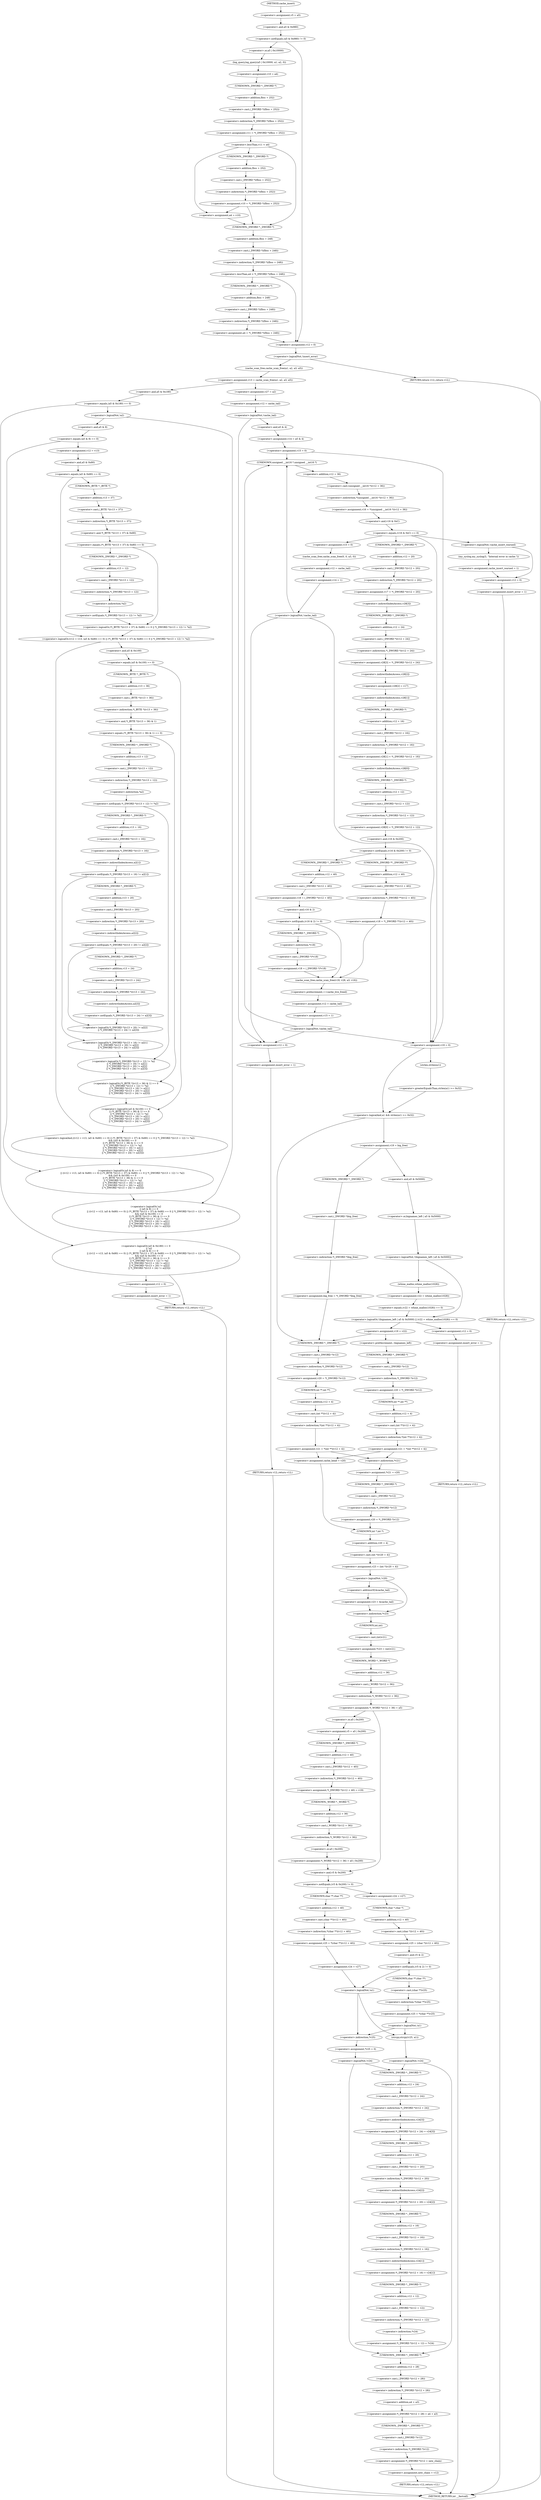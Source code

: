 digraph cache_insert {  
"1000146" [label = "(<operator>.assignment,v5 = a5)" ]
"1000150" [label = "(<operator>.notEquals,(a5 & 0x980) != 0)" ]
"1000151" [label = "(<operator>.and,a5 & 0x980)" ]
"1000156" [label = "(log_query,log_query(a5 | 0x10000, a1, a2, 0))" ]
"1000157" [label = "(<operator>.or,a5 | 0x10000)" ]
"1000163" [label = "(<operator>.assignment,v10 = a4)" ]
"1000166" [label = "(<operator>.assignment,v11 = *(_DWORD *)(fbss + 252))" ]
"1000168" [label = "(<operator>.indirection,*(_DWORD *)(fbss + 252))" ]
"1000169" [label = "(<operator>.cast,(_DWORD *)(fbss + 252))" ]
"1000170" [label = "(UNKNOWN,_DWORD *,_DWORD *)" ]
"1000171" [label = "(<operator>.addition,fbss + 252)" ]
"1000175" [label = "(<operator>.lessThan,v11 < a4)" ]
"1000178" [label = "(<operator>.assignment,v10 = *(_DWORD *)(fbss + 252))" ]
"1000180" [label = "(<operator>.indirection,*(_DWORD *)(fbss + 252))" ]
"1000181" [label = "(<operator>.cast,(_DWORD *)(fbss + 252))" ]
"1000182" [label = "(UNKNOWN,_DWORD *,_DWORD *)" ]
"1000183" [label = "(<operator>.addition,fbss + 252)" ]
"1000188" [label = "(<operator>.assignment,a4 = v10)" ]
"1000192" [label = "(<operator>.lessThan,a4 < *(_DWORD *)(fbss + 248))" ]
"1000194" [label = "(<operator>.indirection,*(_DWORD *)(fbss + 248))" ]
"1000195" [label = "(<operator>.cast,(_DWORD *)(fbss + 248))" ]
"1000196" [label = "(UNKNOWN,_DWORD *,_DWORD *)" ]
"1000197" [label = "(<operator>.addition,fbss + 248)" ]
"1000200" [label = "(<operator>.assignment,a4 = *(_DWORD *)(fbss + 248))" ]
"1000202" [label = "(<operator>.indirection,*(_DWORD *)(fbss + 248))" ]
"1000203" [label = "(<operator>.cast,(_DWORD *)(fbss + 248))" ]
"1000204" [label = "(UNKNOWN,_DWORD *,_DWORD *)" ]
"1000205" [label = "(<operator>.addition,fbss + 248)" ]
"1000208" [label = "(<operator>.assignment,v12 = 0)" ]
"1000212" [label = "(<operator>.logicalNot,!insert_error)" ]
"1000215" [label = "(<operator>.assignment,v13 = cache_scan_free(a1, a2, a3, a5))" ]
"1000217" [label = "(cache_scan_free,cache_scan_free(a1, a2, a3, a5))" ]
"1000226" [label = "(<operator>.logicalOr,(a5 & 0x180) == 0\n        || !a2\n        || (a5 & 8) == 0\n        || ((v12 = v13, (a5 & 0x80) == 0) || (*(_BYTE *)(v13 + 37) & 0x80) == 0 || *(_DWORD *)(v13 + 12) != *a2)\n        && ((a5 & 0x100) == 0\n         || (*(_BYTE *)(v13 + 36) & 1) == 0\n         || *(_DWORD *)(v13 + 12) != *a2\n         || *(_DWORD *)(v13 + 16) != a2[1]\n         || *(_DWORD *)(v13 + 20) != a2[2]\n         || *(_DWORD *)(v13 + 24) != a2[3]))" ]
"1000227" [label = "(<operator>.equals,(a5 & 0x180) == 0)" ]
"1000228" [label = "(<operator>.and,a5 & 0x180)" ]
"1000232" [label = "(<operator>.logicalOr,!a2\n        || (a5 & 8) == 0\n        || ((v12 = v13, (a5 & 0x80) == 0) || (*(_BYTE *)(v13 + 37) & 0x80) == 0 || *(_DWORD *)(v13 + 12) != *a2)\n        && ((a5 & 0x100) == 0\n         || (*(_BYTE *)(v13 + 36) & 1) == 0\n         || *(_DWORD *)(v13 + 12) != *a2\n         || *(_DWORD *)(v13 + 16) != a2[1]\n         || *(_DWORD *)(v13 + 20) != a2[2]\n         || *(_DWORD *)(v13 + 24) != a2[3]))" ]
"1000233" [label = "(<operator>.logicalNot,!a2)" ]
"1000235" [label = "(<operator>.logicalOr,(a5 & 8) == 0\n        || ((v12 = v13, (a5 & 0x80) == 0) || (*(_BYTE *)(v13 + 37) & 0x80) == 0 || *(_DWORD *)(v13 + 12) != *a2)\n        && ((a5 & 0x100) == 0\n         || (*(_BYTE *)(v13 + 36) & 1) == 0\n         || *(_DWORD *)(v13 + 12) != *a2\n         || *(_DWORD *)(v13 + 16) != a2[1]\n         || *(_DWORD *)(v13 + 20) != a2[2]\n         || *(_DWORD *)(v13 + 24) != a2[3]))" ]
"1000236" [label = "(<operator>.equals,(a5 & 8) == 0)" ]
"1000237" [label = "(<operator>.and,a5 & 8)" ]
"1000241" [label = "(<operator>.logicalAnd,((v12 = v13, (a5 & 0x80) == 0) || (*(_BYTE *)(v13 + 37) & 0x80) == 0 || *(_DWORD *)(v13 + 12) != *a2)\n        && ((a5 & 0x100) == 0\n         || (*(_BYTE *)(v13 + 36) & 1) == 0\n         || *(_DWORD *)(v13 + 12) != *a2\n         || *(_DWORD *)(v13 + 16) != a2[1]\n         || *(_DWORD *)(v13 + 20) != a2[2]\n         || *(_DWORD *)(v13 + 24) != a2[3]))" ]
"1000242" [label = "(<operator>.logicalOr,(v12 = v13, (a5 & 0x80) == 0) || (*(_BYTE *)(v13 + 37) & 0x80) == 0 || *(_DWORD *)(v13 + 12) != *a2)" ]
"1000244" [label = "(<operator>.assignment,v12 = v13)" ]
"1000247" [label = "(<operator>.equals,(a5 & 0x80) == 0)" ]
"1000248" [label = "(<operator>.and,a5 & 0x80)" ]
"1000252" [label = "(<operator>.logicalOr,(*(_BYTE *)(v13 + 37) & 0x80) == 0 || *(_DWORD *)(v13 + 12) != *a2)" ]
"1000253" [label = "(<operator>.equals,(*(_BYTE *)(v13 + 37) & 0x80) == 0)" ]
"1000254" [label = "(<operator>.and,*(_BYTE *)(v13 + 37) & 0x80)" ]
"1000255" [label = "(<operator>.indirection,*(_BYTE *)(v13 + 37))" ]
"1000256" [label = "(<operator>.cast,(_BYTE *)(v13 + 37))" ]
"1000257" [label = "(UNKNOWN,_BYTE *,_BYTE *)" ]
"1000258" [label = "(<operator>.addition,v13 + 37)" ]
"1000263" [label = "(<operator>.notEquals,*(_DWORD *)(v13 + 12) != *a2)" ]
"1000264" [label = "(<operator>.indirection,*(_DWORD *)(v13 + 12))" ]
"1000265" [label = "(<operator>.cast,(_DWORD *)(v13 + 12))" ]
"1000266" [label = "(UNKNOWN,_DWORD *,_DWORD *)" ]
"1000267" [label = "(<operator>.addition,v13 + 12)" ]
"1000270" [label = "(<operator>.indirection,*a2)" ]
"1000272" [label = "(<operator>.logicalOr,(a5 & 0x100) == 0\n         || (*(_BYTE *)(v13 + 36) & 1) == 0\n         || *(_DWORD *)(v13 + 12) != *a2\n         || *(_DWORD *)(v13 + 16) != a2[1]\n         || *(_DWORD *)(v13 + 20) != a2[2]\n         || *(_DWORD *)(v13 + 24) != a2[3])" ]
"1000273" [label = "(<operator>.equals,(a5 & 0x100) == 0)" ]
"1000274" [label = "(<operator>.and,a5 & 0x100)" ]
"1000278" [label = "(<operator>.logicalOr,(*(_BYTE *)(v13 + 36) & 1) == 0\n         || *(_DWORD *)(v13 + 12) != *a2\n         || *(_DWORD *)(v13 + 16) != a2[1]\n         || *(_DWORD *)(v13 + 20) != a2[2]\n         || *(_DWORD *)(v13 + 24) != a2[3])" ]
"1000279" [label = "(<operator>.equals,(*(_BYTE *)(v13 + 36) & 1) == 0)" ]
"1000280" [label = "(<operator>.and,*(_BYTE *)(v13 + 36) & 1)" ]
"1000281" [label = "(<operator>.indirection,*(_BYTE *)(v13 + 36))" ]
"1000282" [label = "(<operator>.cast,(_BYTE *)(v13 + 36))" ]
"1000283" [label = "(UNKNOWN,_BYTE *,_BYTE *)" ]
"1000284" [label = "(<operator>.addition,v13 + 36)" ]
"1000289" [label = "(<operator>.logicalOr,*(_DWORD *)(v13 + 12) != *a2\n         || *(_DWORD *)(v13 + 16) != a2[1]\n         || *(_DWORD *)(v13 + 20) != a2[2]\n         || *(_DWORD *)(v13 + 24) != a2[3])" ]
"1000290" [label = "(<operator>.notEquals,*(_DWORD *)(v13 + 12) != *a2)" ]
"1000291" [label = "(<operator>.indirection,*(_DWORD *)(v13 + 12))" ]
"1000292" [label = "(<operator>.cast,(_DWORD *)(v13 + 12))" ]
"1000293" [label = "(UNKNOWN,_DWORD *,_DWORD *)" ]
"1000294" [label = "(<operator>.addition,v13 + 12)" ]
"1000297" [label = "(<operator>.indirection,*a2)" ]
"1000299" [label = "(<operator>.logicalOr,*(_DWORD *)(v13 + 16) != a2[1]\n         || *(_DWORD *)(v13 + 20) != a2[2]\n         || *(_DWORD *)(v13 + 24) != a2[3])" ]
"1000300" [label = "(<operator>.notEquals,*(_DWORD *)(v13 + 16) != a2[1])" ]
"1000301" [label = "(<operator>.indirection,*(_DWORD *)(v13 + 16))" ]
"1000302" [label = "(<operator>.cast,(_DWORD *)(v13 + 16))" ]
"1000303" [label = "(UNKNOWN,_DWORD *,_DWORD *)" ]
"1000304" [label = "(<operator>.addition,v13 + 16)" ]
"1000307" [label = "(<operator>.indirectIndexAccess,a2[1])" ]
"1000310" [label = "(<operator>.logicalOr,*(_DWORD *)(v13 + 20) != a2[2]\n         || *(_DWORD *)(v13 + 24) != a2[3])" ]
"1000311" [label = "(<operator>.notEquals,*(_DWORD *)(v13 + 20) != a2[2])" ]
"1000312" [label = "(<operator>.indirection,*(_DWORD *)(v13 + 20))" ]
"1000313" [label = "(<operator>.cast,(_DWORD *)(v13 + 20))" ]
"1000314" [label = "(UNKNOWN,_DWORD *,_DWORD *)" ]
"1000315" [label = "(<operator>.addition,v13 + 20)" ]
"1000318" [label = "(<operator>.indirectIndexAccess,a2[2])" ]
"1000321" [label = "(<operator>.notEquals,*(_DWORD *)(v13 + 24) != a2[3])" ]
"1000322" [label = "(<operator>.indirection,*(_DWORD *)(v13 + 24))" ]
"1000323" [label = "(<operator>.cast,(_DWORD *)(v13 + 24))" ]
"1000324" [label = "(UNKNOWN,_DWORD *,_DWORD *)" ]
"1000325" [label = "(<operator>.addition,v13 + 24)" ]
"1000328" [label = "(<operator>.indirectIndexAccess,a2[3])" ]
"1000332" [label = "(<operator>.assignment,v12 = 0)" ]
"1000335" [label = "(<operator>.assignment,insert_error = 1)" ]
"1000338" [label = "(RETURN,return v12;,return v12;)" ]
"1000340" [label = "(<operator>.assignment,v27 = a2)" ]
"1000343" [label = "(<operator>.assignment,v12 = cache_tail)" ]
"1000347" [label = "(<operator>.logicalNot,!cache_tail)" ]
"1000351" [label = "(<operator>.assignment,v12 = 0)" ]
"1000354" [label = "(<operator>.assignment,insert_error = 1)" ]
"1000357" [label = "(RETURN,return v12;,return v12;)" ]
"1000359" [label = "(<operator>.assignment,v14 = a5 & 4)" ]
"1000361" [label = "(<operator>.and,a5 & 4)" ]
"1000364" [label = "(<operator>.assignment,v15 = 0)" ]
"1000370" [label = "(<operator>.assignment,v16 = *(unsigned __int16 *)(v12 + 36))" ]
"1000372" [label = "(<operator>.indirection,*(unsigned __int16 *)(v12 + 36))" ]
"1000373" [label = "(<operator>.cast,(unsigned __int16 *)(v12 + 36))" ]
"1000374" [label = "(UNKNOWN,unsigned __int16 *,unsigned __int16 *)" ]
"1000375" [label = "(<operator>.addition,v12 + 36)" ]
"1000379" [label = "(<operator>.equals,(v16 & 0xC) == 0)" ]
"1000380" [label = "(<operator>.and,v16 & 0xC)" ]
"1000389" [label = "(<operator>.logicalNot,!cache_insert_warned)" ]
"1000392" [label = "(my_syslog,my_syslog(3, \"Internal error in cache.\"))" ]
"1000395" [label = "(<operator>.assignment,cache_insert_warned = 1)" ]
"1000398" [label = "(<operator>.assignment,v12 = 0)" ]
"1000401" [label = "(<operator>.assignment,insert_error = 1)" ]
"1000404" [label = "(RETURN,return v12;,return v12;)" ]
"1000409" [label = "(<operator>.assignment,v17 = *(_DWORD *)(v12 + 20))" ]
"1000411" [label = "(<operator>.indirection,*(_DWORD *)(v12 + 20))" ]
"1000412" [label = "(<operator>.cast,(_DWORD *)(v12 + 20))" ]
"1000413" [label = "(UNKNOWN,_DWORD *,_DWORD *)" ]
"1000414" [label = "(<operator>.addition,v12 + 20)" ]
"1000417" [label = "(<operator>.assignment,v28[3] = *(_DWORD *)(v12 + 24))" ]
"1000418" [label = "(<operator>.indirectIndexAccess,v28[3])" ]
"1000421" [label = "(<operator>.indirection,*(_DWORD *)(v12 + 24))" ]
"1000422" [label = "(<operator>.cast,(_DWORD *)(v12 + 24))" ]
"1000423" [label = "(UNKNOWN,_DWORD *,_DWORD *)" ]
"1000424" [label = "(<operator>.addition,v12 + 24)" ]
"1000427" [label = "(<operator>.assignment,v28[2] = v17)" ]
"1000428" [label = "(<operator>.indirectIndexAccess,v28[2])" ]
"1000432" [label = "(<operator>.assignment,v28[1] = *(_DWORD *)(v12 + 16))" ]
"1000433" [label = "(<operator>.indirectIndexAccess,v28[1])" ]
"1000436" [label = "(<operator>.indirection,*(_DWORD *)(v12 + 16))" ]
"1000437" [label = "(<operator>.cast,(_DWORD *)(v12 + 16))" ]
"1000438" [label = "(UNKNOWN,_DWORD *,_DWORD *)" ]
"1000439" [label = "(<operator>.addition,v12 + 16)" ]
"1000442" [label = "(<operator>.assignment,v28[0] = *(_DWORD *)(v12 + 12))" ]
"1000443" [label = "(<operator>.indirectIndexAccess,v28[0])" ]
"1000446" [label = "(<operator>.indirection,*(_DWORD *)(v12 + 12))" ]
"1000447" [label = "(<operator>.cast,(_DWORD *)(v12 + 12))" ]
"1000448" [label = "(UNKNOWN,_DWORD *,_DWORD *)" ]
"1000449" [label = "(<operator>.addition,v12 + 12)" ]
"1000453" [label = "(<operator>.notEquals,(v16 & 0x200) != 0)" ]
"1000454" [label = "(<operator>.and,v16 & 0x200)" ]
"1000459" [label = "(<operator>.assignment,v18 = *(_DWORD **)(v12 + 40))" ]
"1000461" [label = "(<operator>.indirection,*(_DWORD **)(v12 + 40))" ]
"1000462" [label = "(<operator>.cast,(_DWORD **)(v12 + 40))" ]
"1000463" [label = "(UNKNOWN,_DWORD **,_DWORD **)" ]
"1000464" [label = "(<operator>.addition,v12 + 40)" ]
"1000469" [label = "(<operator>.assignment,v18 = (_DWORD *)(v12 + 40))" ]
"1000471" [label = "(<operator>.cast,(_DWORD *)(v12 + 40))" ]
"1000472" [label = "(UNKNOWN,_DWORD *,_DWORD *)" ]
"1000473" [label = "(<operator>.addition,v12 + 40)" ]
"1000477" [label = "(<operator>.notEquals,(v16 & 2) != 0)" ]
"1000478" [label = "(<operator>.and,v16 & 2)" ]
"1000482" [label = "(<operator>.assignment,v18 = (_DWORD *)*v18)" ]
"1000484" [label = "(<operator>.cast,(_DWORD *)*v18)" ]
"1000485" [label = "(UNKNOWN,_DWORD *,_DWORD *)" ]
"1000486" [label = "(<operator>.indirection,*v18)" ]
"1000488" [label = "(cache_scan_free,cache_scan_free(v18, v28, a3, v16))" ]
"1000493" [label = "(<operator>.preIncrement,++cache_live_freed)" ]
"1000495" [label = "(<operator>.assignment,v12 = cache_tail)" ]
"1000498" [label = "(<operator>.assignment,v15 = 1)" ]
"1000502" [label = "(<operator>.logicalNot,!cache_tail)" ]
"1000507" [label = "(<operator>.assignment,v15 = 0)" ]
"1000510" [label = "(cache_scan_free,cache_scan_free(0, 0, a3, 0))" ]
"1000515" [label = "(<operator>.assignment,v12 = cache_tail)" ]
"1000518" [label = "(<operator>.assignment,v14 = 1)" ]
"1000522" [label = "(<operator>.logicalNot,!cache_tail)" ]
"1000525" [label = "(<operator>.assignment,v19 = 0)" ]
"1000529" [label = "(<operator>.logicalAnd,a1 && strlen(a1) >= 0x32)" ]
"1000531" [label = "(<operator>.greaterEqualsThan,strlen(a1) >= 0x32)" ]
"1000532" [label = "(strlen,strlen(a1))" ]
"1000536" [label = "(<operator>.assignment,v19 = big_free)" ]
"1000542" [label = "(<operator>.assignment,big_free = *(_DWORD *)big_free)" ]
"1000544" [label = "(<operator>.indirection,*(_DWORD *)big_free)" ]
"1000545" [label = "(<operator>.cast,(_DWORD *)big_free)" ]
"1000546" [label = "(UNKNOWN,_DWORD *,_DWORD *)" ]
"1000551" [label = "(<operator>.logicalOr,!(bignames_left | a5 & 0x5000) || (v22 = whine_malloc(1028)) == 0)" ]
"1000552" [label = "(<operator>.logicalNot,!(bignames_left | a5 & 0x5000))" ]
"1000553" [label = "(<operator>.or,bignames_left | a5 & 0x5000)" ]
"1000555" [label = "(<operator>.and,a5 & 0x5000)" ]
"1000558" [label = "(<operator>.equals,(v22 = whine_malloc(1028)) == 0)" ]
"1000559" [label = "(<operator>.assignment,v22 = whine_malloc(1028))" ]
"1000561" [label = "(whine_malloc,whine_malloc(1028))" ]
"1000565" [label = "(<operator>.assignment,v12 = 0)" ]
"1000568" [label = "(<operator>.assignment,insert_error = 1)" ]
"1000571" [label = "(RETURN,return v12;,return v12;)" ]
"1000573" [label = "(<operator>.assignment,v19 = v22)" ]
"1000579" [label = "(<operator>.preDecrement,--bignames_left)" ]
"1000581" [label = "(<operator>.assignment,v20 = *(_DWORD *)v12)" ]
"1000583" [label = "(<operator>.indirection,*(_DWORD *)v12)" ]
"1000584" [label = "(<operator>.cast,(_DWORD *)v12)" ]
"1000585" [label = "(UNKNOWN,_DWORD *,_DWORD *)" ]
"1000587" [label = "(<operator>.assignment,v21 = *(int **)(v12 + 4))" ]
"1000589" [label = "(<operator>.indirection,*(int **)(v12 + 4))" ]
"1000590" [label = "(<operator>.cast,(int **)(v12 + 4))" ]
"1000591" [label = "(UNKNOWN,int **,int **)" ]
"1000592" [label = "(<operator>.addition,v12 + 4)" ]
"1000599" [label = "(<operator>.assignment,v20 = *(_DWORD *)v12)" ]
"1000601" [label = "(<operator>.indirection,*(_DWORD *)v12)" ]
"1000602" [label = "(<operator>.cast,(_DWORD *)v12)" ]
"1000603" [label = "(UNKNOWN,_DWORD *,_DWORD *)" ]
"1000605" [label = "(<operator>.assignment,v21 = *(int **)(v12 + 4))" ]
"1000607" [label = "(<operator>.indirection,*(int **)(v12 + 4))" ]
"1000608" [label = "(<operator>.cast,(int **)(v12 + 4))" ]
"1000609" [label = "(UNKNOWN,int **,int **)" ]
"1000610" [label = "(<operator>.addition,v12 + 4)" ]
"1000617" [label = "(<operator>.assignment,*v21 = v20)" ]
"1000618" [label = "(<operator>.indirection,*v21)" ]
"1000621" [label = "(<operator>.assignment,v20 = *(_DWORD *)v12)" ]
"1000623" [label = "(<operator>.indirection,*(_DWORD *)v12)" ]
"1000624" [label = "(<operator>.cast,(_DWORD *)v12)" ]
"1000625" [label = "(UNKNOWN,_DWORD *,_DWORD *)" ]
"1000629" [label = "(<operator>.assignment,cache_head = v20)" ]
"1000633" [label = "(<operator>.assignment,v23 = (int *)(v20 + 4))" ]
"1000635" [label = "(<operator>.cast,(int *)(v20 + 4))" ]
"1000636" [label = "(UNKNOWN,int *,int *)" ]
"1000637" [label = "(<operator>.addition,v20 + 4)" ]
"1000641" [label = "(<operator>.logicalNot,!v20)" ]
"1000643" [label = "(<operator>.assignment,v23 = &cache_tail)" ]
"1000645" [label = "(<operator>.addressOf,&cache_tail)" ]
"1000647" [label = "(<operator>.assignment,*v23 = (int)v21)" ]
"1000648" [label = "(<operator>.indirection,*v23)" ]
"1000650" [label = "(<operator>.cast,(int)v21)" ]
"1000651" [label = "(UNKNOWN,int,int)" ]
"1000653" [label = "(<operator>.assignment,*(_WORD *)(v12 + 36) = a5)" ]
"1000654" [label = "(<operator>.indirection,*(_WORD *)(v12 + 36))" ]
"1000655" [label = "(<operator>.cast,(_WORD *)(v12 + 36))" ]
"1000656" [label = "(UNKNOWN,_WORD *,_WORD *)" ]
"1000657" [label = "(<operator>.addition,v12 + 36)" ]
"1000664" [label = "(<operator>.assignment,v5 = a5 | 0x200)" ]
"1000666" [label = "(<operator>.or,a5 | 0x200)" ]
"1000669" [label = "(<operator>.assignment,*(_DWORD *)(v12 + 40) = v19)" ]
"1000670" [label = "(<operator>.indirection,*(_DWORD *)(v12 + 40))" ]
"1000671" [label = "(<operator>.cast,(_DWORD *)(v12 + 40))" ]
"1000672" [label = "(UNKNOWN,_DWORD *,_DWORD *)" ]
"1000673" [label = "(<operator>.addition,v12 + 40)" ]
"1000677" [label = "(<operator>.assignment,*(_WORD *)(v12 + 36) = a5 | 0x200)" ]
"1000678" [label = "(<operator>.indirection,*(_WORD *)(v12 + 36))" ]
"1000679" [label = "(<operator>.cast,(_WORD *)(v12 + 36))" ]
"1000680" [label = "(UNKNOWN,_WORD *,_WORD *)" ]
"1000681" [label = "(<operator>.addition,v12 + 36)" ]
"1000684" [label = "(<operator>.or,a5 | 0x200)" ]
"1000688" [label = "(<operator>.notEquals,(v5 & 0x200) != 0)" ]
"1000689" [label = "(<operator>.and,v5 & 0x200)" ]
"1000694" [label = "(<operator>.assignment,v25 = *(char **)(v12 + 40))" ]
"1000696" [label = "(<operator>.indirection,*(char **)(v12 + 40))" ]
"1000697" [label = "(<operator>.cast,(char **)(v12 + 40))" ]
"1000698" [label = "(UNKNOWN,char **,char **)" ]
"1000699" [label = "(<operator>.addition,v12 + 40)" ]
"1000702" [label = "(<operator>.assignment,v24 = v27)" ]
"1000707" [label = "(<operator>.assignment,v24 = v27)" ]
"1000710" [label = "(<operator>.assignment,v25 = (char *)(v12 + 40))" ]
"1000712" [label = "(<operator>.cast,(char *)(v12 + 40))" ]
"1000713" [label = "(UNKNOWN,char *,char *)" ]
"1000714" [label = "(<operator>.addition,v12 + 40)" ]
"1000718" [label = "(<operator>.notEquals,(v5 & 2) != 0)" ]
"1000719" [label = "(<operator>.and,v5 & 2)" ]
"1000724" [label = "(<operator>.assignment,v25 = *(char **)v25)" ]
"1000726" [label = "(<operator>.indirection,*(char **)v25)" ]
"1000727" [label = "(<operator>.cast,(char **)v25)" ]
"1000728" [label = "(UNKNOWN,char **,char **)" ]
"1000731" [label = "(<operator>.logicalNot,!a1)" ]
"1000735" [label = "(<operator>.assignment,*v25 = 0)" ]
"1000736" [label = "(<operator>.indirection,*v25)" ]
"1000740" [label = "(<operator>.logicalNot,!v24)" ]
"1000744" [label = "(<operator>.assignment,*(_DWORD *)(v12 + 28) = a4 + a3)" ]
"1000745" [label = "(<operator>.indirection,*(_DWORD *)(v12 + 28))" ]
"1000746" [label = "(<operator>.cast,(_DWORD *)(v12 + 28))" ]
"1000747" [label = "(UNKNOWN,_DWORD *,_DWORD *)" ]
"1000748" [label = "(<operator>.addition,v12 + 28)" ]
"1000751" [label = "(<operator>.addition,a4 + a3)" ]
"1000754" [label = "(<operator>.assignment,*(_DWORD *)v12 = new_chain)" ]
"1000755" [label = "(<operator>.indirection,*(_DWORD *)v12)" ]
"1000756" [label = "(<operator>.cast,(_DWORD *)v12)" ]
"1000757" [label = "(UNKNOWN,_DWORD *,_DWORD *)" ]
"1000760" [label = "(<operator>.assignment,new_chain = v12)" ]
"1000763" [label = "(RETURN,return v12;,return v12;)" ]
"1000766" [label = "(<operator>.assignment,*(_DWORD *)(v12 + 24) = v24[3])" ]
"1000767" [label = "(<operator>.indirection,*(_DWORD *)(v12 + 24))" ]
"1000768" [label = "(<operator>.cast,(_DWORD *)(v12 + 24))" ]
"1000769" [label = "(UNKNOWN,_DWORD *,_DWORD *)" ]
"1000770" [label = "(<operator>.addition,v12 + 24)" ]
"1000773" [label = "(<operator>.indirectIndexAccess,v24[3])" ]
"1000776" [label = "(<operator>.assignment,*(_DWORD *)(v12 + 20) = v24[2])" ]
"1000777" [label = "(<operator>.indirection,*(_DWORD *)(v12 + 20))" ]
"1000778" [label = "(<operator>.cast,(_DWORD *)(v12 + 20))" ]
"1000779" [label = "(UNKNOWN,_DWORD *,_DWORD *)" ]
"1000780" [label = "(<operator>.addition,v12 + 20)" ]
"1000783" [label = "(<operator>.indirectIndexAccess,v24[2])" ]
"1000786" [label = "(<operator>.assignment,*(_DWORD *)(v12 + 16) = v24[1])" ]
"1000787" [label = "(<operator>.indirection,*(_DWORD *)(v12 + 16))" ]
"1000788" [label = "(<operator>.cast,(_DWORD *)(v12 + 16))" ]
"1000789" [label = "(UNKNOWN,_DWORD *,_DWORD *)" ]
"1000790" [label = "(<operator>.addition,v12 + 16)" ]
"1000793" [label = "(<operator>.indirectIndexAccess,v24[1])" ]
"1000796" [label = "(<operator>.assignment,*(_DWORD *)(v12 + 12) = *v24)" ]
"1000797" [label = "(<operator>.indirection,*(_DWORD *)(v12 + 12))" ]
"1000798" [label = "(<operator>.cast,(_DWORD *)(v12 + 12))" ]
"1000799" [label = "(UNKNOWN,_DWORD *,_DWORD *)" ]
"1000800" [label = "(<operator>.addition,v12 + 12)" ]
"1000803" [label = "(<operator>.indirection,*v24)" ]
"1000807" [label = "(strcpy,strcpy(v25, a1))" ]
"1000811" [label = "(<operator>.logicalNot,!v24)" ]
"1000816" [label = "(<operator>.logicalNot,!a1)" ]
"1000820" [label = "(RETURN,return v12;,return v12;)" ]
"1000120" [label = "(METHOD,cache_insert)" ]
"1000822" [label = "(METHOD_RETURN,int __fastcall)" ]
  "1000146" -> "1000151" 
  "1000150" -> "1000157" 
  "1000150" -> "1000208" 
  "1000151" -> "1000150" 
  "1000156" -> "1000163" 
  "1000157" -> "1000156" 
  "1000163" -> "1000170" 
  "1000166" -> "1000175" 
  "1000168" -> "1000166" 
  "1000169" -> "1000168" 
  "1000170" -> "1000171" 
  "1000171" -> "1000169" 
  "1000175" -> "1000182" 
  "1000175" -> "1000188" 
  "1000175" -> "1000196" 
  "1000178" -> "1000188" 
  "1000178" -> "1000196" 
  "1000180" -> "1000178" 
  "1000181" -> "1000180" 
  "1000182" -> "1000183" 
  "1000183" -> "1000181" 
  "1000188" -> "1000196" 
  "1000192" -> "1000204" 
  "1000192" -> "1000208" 
  "1000194" -> "1000192" 
  "1000195" -> "1000194" 
  "1000196" -> "1000197" 
  "1000197" -> "1000195" 
  "1000200" -> "1000208" 
  "1000202" -> "1000200" 
  "1000203" -> "1000202" 
  "1000204" -> "1000205" 
  "1000205" -> "1000203" 
  "1000208" -> "1000212" 
  "1000212" -> "1000217" 
  "1000212" -> "1000820" 
  "1000215" -> "1000228" 
  "1000215" -> "1000340" 
  "1000217" -> "1000215" 
  "1000226" -> "1000332" 
  "1000226" -> "1000338" 
  "1000227" -> "1000226" 
  "1000227" -> "1000233" 
  "1000228" -> "1000227" 
  "1000232" -> "1000226" 
  "1000233" -> "1000232" 
  "1000233" -> "1000237" 
  "1000235" -> "1000232" 
  "1000236" -> "1000235" 
  "1000236" -> "1000244" 
  "1000237" -> "1000236" 
  "1000241" -> "1000235" 
  "1000242" -> "1000241" 
  "1000242" -> "1000274" 
  "1000244" -> "1000248" 
  "1000247" -> "1000257" 
  "1000247" -> "1000242" 
  "1000248" -> "1000247" 
  "1000252" -> "1000242" 
  "1000253" -> "1000266" 
  "1000253" -> "1000252" 
  "1000254" -> "1000253" 
  "1000255" -> "1000254" 
  "1000256" -> "1000255" 
  "1000257" -> "1000258" 
  "1000258" -> "1000256" 
  "1000263" -> "1000252" 
  "1000264" -> "1000270" 
  "1000265" -> "1000264" 
  "1000266" -> "1000267" 
  "1000267" -> "1000265" 
  "1000270" -> "1000263" 
  "1000272" -> "1000241" 
  "1000273" -> "1000283" 
  "1000273" -> "1000272" 
  "1000274" -> "1000273" 
  "1000278" -> "1000272" 
  "1000279" -> "1000293" 
  "1000279" -> "1000278" 
  "1000280" -> "1000279" 
  "1000281" -> "1000280" 
  "1000282" -> "1000281" 
  "1000283" -> "1000284" 
  "1000284" -> "1000282" 
  "1000289" -> "1000278" 
  "1000290" -> "1000303" 
  "1000290" -> "1000289" 
  "1000291" -> "1000297" 
  "1000292" -> "1000291" 
  "1000293" -> "1000294" 
  "1000294" -> "1000292" 
  "1000297" -> "1000290" 
  "1000299" -> "1000289" 
  "1000300" -> "1000314" 
  "1000300" -> "1000299" 
  "1000301" -> "1000307" 
  "1000302" -> "1000301" 
  "1000303" -> "1000304" 
  "1000304" -> "1000302" 
  "1000307" -> "1000300" 
  "1000310" -> "1000299" 
  "1000311" -> "1000324" 
  "1000311" -> "1000310" 
  "1000312" -> "1000318" 
  "1000313" -> "1000312" 
  "1000314" -> "1000315" 
  "1000315" -> "1000313" 
  "1000318" -> "1000311" 
  "1000321" -> "1000310" 
  "1000322" -> "1000328" 
  "1000323" -> "1000322" 
  "1000324" -> "1000325" 
  "1000325" -> "1000323" 
  "1000328" -> "1000321" 
  "1000332" -> "1000335" 
  "1000335" -> "1000338" 
  "1000338" -> "1000822" 
  "1000340" -> "1000343" 
  "1000343" -> "1000347" 
  "1000347" -> "1000351" 
  "1000347" -> "1000361" 
  "1000351" -> "1000354" 
  "1000354" -> "1000357" 
  "1000357" -> "1000822" 
  "1000359" -> "1000364" 
  "1000361" -> "1000359" 
  "1000364" -> "1000374" 
  "1000364" -> "1000525" 
  "1000370" -> "1000380" 
  "1000372" -> "1000370" 
  "1000373" -> "1000372" 
  "1000374" -> "1000375" 
  "1000375" -> "1000373" 
  "1000379" -> "1000525" 
  "1000379" -> "1000389" 
  "1000379" -> "1000413" 
  "1000379" -> "1000507" 
  "1000380" -> "1000379" 
  "1000389" -> "1000392" 
  "1000389" -> "1000398" 
  "1000392" -> "1000395" 
  "1000395" -> "1000398" 
  "1000398" -> "1000401" 
  "1000401" -> "1000404" 
  "1000404" -> "1000822" 
  "1000409" -> "1000418" 
  "1000411" -> "1000409" 
  "1000412" -> "1000411" 
  "1000413" -> "1000414" 
  "1000414" -> "1000412" 
  "1000417" -> "1000428" 
  "1000418" -> "1000423" 
  "1000421" -> "1000417" 
  "1000422" -> "1000421" 
  "1000423" -> "1000424" 
  "1000424" -> "1000422" 
  "1000427" -> "1000433" 
  "1000428" -> "1000427" 
  "1000432" -> "1000443" 
  "1000433" -> "1000438" 
  "1000436" -> "1000432" 
  "1000437" -> "1000436" 
  "1000438" -> "1000439" 
  "1000439" -> "1000437" 
  "1000442" -> "1000454" 
  "1000443" -> "1000448" 
  "1000446" -> "1000442" 
  "1000447" -> "1000446" 
  "1000448" -> "1000449" 
  "1000449" -> "1000447" 
  "1000453" -> "1000463" 
  "1000453" -> "1000472" 
  "1000454" -> "1000453" 
  "1000459" -> "1000488" 
  "1000461" -> "1000459" 
  "1000462" -> "1000461" 
  "1000463" -> "1000464" 
  "1000464" -> "1000462" 
  "1000469" -> "1000478" 
  "1000471" -> "1000469" 
  "1000472" -> "1000473" 
  "1000473" -> "1000471" 
  "1000477" -> "1000485" 
  "1000477" -> "1000488" 
  "1000478" -> "1000477" 
  "1000482" -> "1000488" 
  "1000484" -> "1000482" 
  "1000485" -> "1000486" 
  "1000486" -> "1000484" 
  "1000488" -> "1000493" 
  "1000493" -> "1000495" 
  "1000495" -> "1000498" 
  "1000498" -> "1000502" 
  "1000502" -> "1000374" 
  "1000502" -> "1000525" 
  "1000502" -> "1000351" 
  "1000507" -> "1000510" 
  "1000510" -> "1000515" 
  "1000515" -> "1000518" 
  "1000518" -> "1000522" 
  "1000522" -> "1000374" 
  "1000522" -> "1000525" 
  "1000522" -> "1000351" 
  "1000525" -> "1000529" 
  "1000525" -> "1000532" 
  "1000529" -> "1000536" 
  "1000529" -> "1000603" 
  "1000531" -> "1000529" 
  "1000532" -> "1000531" 
  "1000536" -> "1000546" 
  "1000536" -> "1000555" 
  "1000542" -> "1000603" 
  "1000544" -> "1000542" 
  "1000545" -> "1000544" 
  "1000546" -> "1000545" 
  "1000551" -> "1000565" 
  "1000551" -> "1000573" 
  "1000552" -> "1000551" 
  "1000552" -> "1000561" 
  "1000553" -> "1000552" 
  "1000555" -> "1000553" 
  "1000558" -> "1000551" 
  "1000559" -> "1000558" 
  "1000561" -> "1000559" 
  "1000565" -> "1000568" 
  "1000568" -> "1000571" 
  "1000571" -> "1000822" 
  "1000573" -> "1000579" 
  "1000573" -> "1000603" 
  "1000579" -> "1000585" 
  "1000581" -> "1000591" 
  "1000583" -> "1000581" 
  "1000584" -> "1000583" 
  "1000585" -> "1000584" 
  "1000587" -> "1000618" 
  "1000587" -> "1000629" 
  "1000589" -> "1000587" 
  "1000590" -> "1000589" 
  "1000591" -> "1000592" 
  "1000592" -> "1000590" 
  "1000599" -> "1000609" 
  "1000601" -> "1000599" 
  "1000602" -> "1000601" 
  "1000603" -> "1000602" 
  "1000605" -> "1000618" 
  "1000605" -> "1000629" 
  "1000607" -> "1000605" 
  "1000608" -> "1000607" 
  "1000609" -> "1000610" 
  "1000610" -> "1000608" 
  "1000617" -> "1000625" 
  "1000618" -> "1000617" 
  "1000621" -> "1000636" 
  "1000623" -> "1000621" 
  "1000624" -> "1000623" 
  "1000625" -> "1000624" 
  "1000629" -> "1000636" 
  "1000633" -> "1000641" 
  "1000635" -> "1000633" 
  "1000636" -> "1000637" 
  "1000637" -> "1000635" 
  "1000641" -> "1000645" 
  "1000641" -> "1000648" 
  "1000643" -> "1000648" 
  "1000645" -> "1000643" 
  "1000647" -> "1000656" 
  "1000648" -> "1000651" 
  "1000650" -> "1000647" 
  "1000651" -> "1000650" 
  "1000653" -> "1000666" 
  "1000653" -> "1000689" 
  "1000654" -> "1000653" 
  "1000655" -> "1000654" 
  "1000656" -> "1000657" 
  "1000657" -> "1000655" 
  "1000664" -> "1000672" 
  "1000666" -> "1000664" 
  "1000669" -> "1000680" 
  "1000670" -> "1000669" 
  "1000671" -> "1000670" 
  "1000672" -> "1000673" 
  "1000673" -> "1000671" 
  "1000677" -> "1000689" 
  "1000678" -> "1000684" 
  "1000679" -> "1000678" 
  "1000680" -> "1000681" 
  "1000681" -> "1000679" 
  "1000684" -> "1000677" 
  "1000688" -> "1000698" 
  "1000688" -> "1000707" 
  "1000689" -> "1000688" 
  "1000694" -> "1000702" 
  "1000696" -> "1000694" 
  "1000697" -> "1000696" 
  "1000698" -> "1000699" 
  "1000699" -> "1000697" 
  "1000702" -> "1000816" 
  "1000707" -> "1000713" 
  "1000710" -> "1000719" 
  "1000712" -> "1000710" 
  "1000713" -> "1000714" 
  "1000714" -> "1000712" 
  "1000718" -> "1000728" 
  "1000718" -> "1000816" 
  "1000719" -> "1000718" 
  "1000724" -> "1000731" 
  "1000726" -> "1000724" 
  "1000727" -> "1000726" 
  "1000728" -> "1000727" 
  "1000731" -> "1000736" 
  "1000731" -> "1000807" 
  "1000735" -> "1000740" 
  "1000736" -> "1000735" 
  "1000740" -> "1000747" 
  "1000740" -> "1000769" 
  "1000744" -> "1000757" 
  "1000745" -> "1000751" 
  "1000746" -> "1000745" 
  "1000747" -> "1000748" 
  "1000748" -> "1000746" 
  "1000751" -> "1000744" 
  "1000754" -> "1000760" 
  "1000755" -> "1000754" 
  "1000756" -> "1000755" 
  "1000757" -> "1000756" 
  "1000760" -> "1000763" 
  "1000763" -> "1000822" 
  "1000766" -> "1000779" 
  "1000767" -> "1000773" 
  "1000768" -> "1000767" 
  "1000769" -> "1000770" 
  "1000770" -> "1000768" 
  "1000773" -> "1000766" 
  "1000776" -> "1000789" 
  "1000777" -> "1000783" 
  "1000778" -> "1000777" 
  "1000779" -> "1000780" 
  "1000780" -> "1000778" 
  "1000783" -> "1000776" 
  "1000786" -> "1000799" 
  "1000787" -> "1000793" 
  "1000788" -> "1000787" 
  "1000789" -> "1000790" 
  "1000790" -> "1000788" 
  "1000793" -> "1000786" 
  "1000796" -> "1000747" 
  "1000797" -> "1000803" 
  "1000798" -> "1000797" 
  "1000799" -> "1000800" 
  "1000800" -> "1000798" 
  "1000803" -> "1000796" 
  "1000807" -> "1000811" 
  "1000811" -> "1000747" 
  "1000811" -> "1000769" 
  "1000816" -> "1000736" 
  "1000816" -> "1000807" 
  "1000820" -> "1000822" 
  "1000120" -> "1000146" 
}
